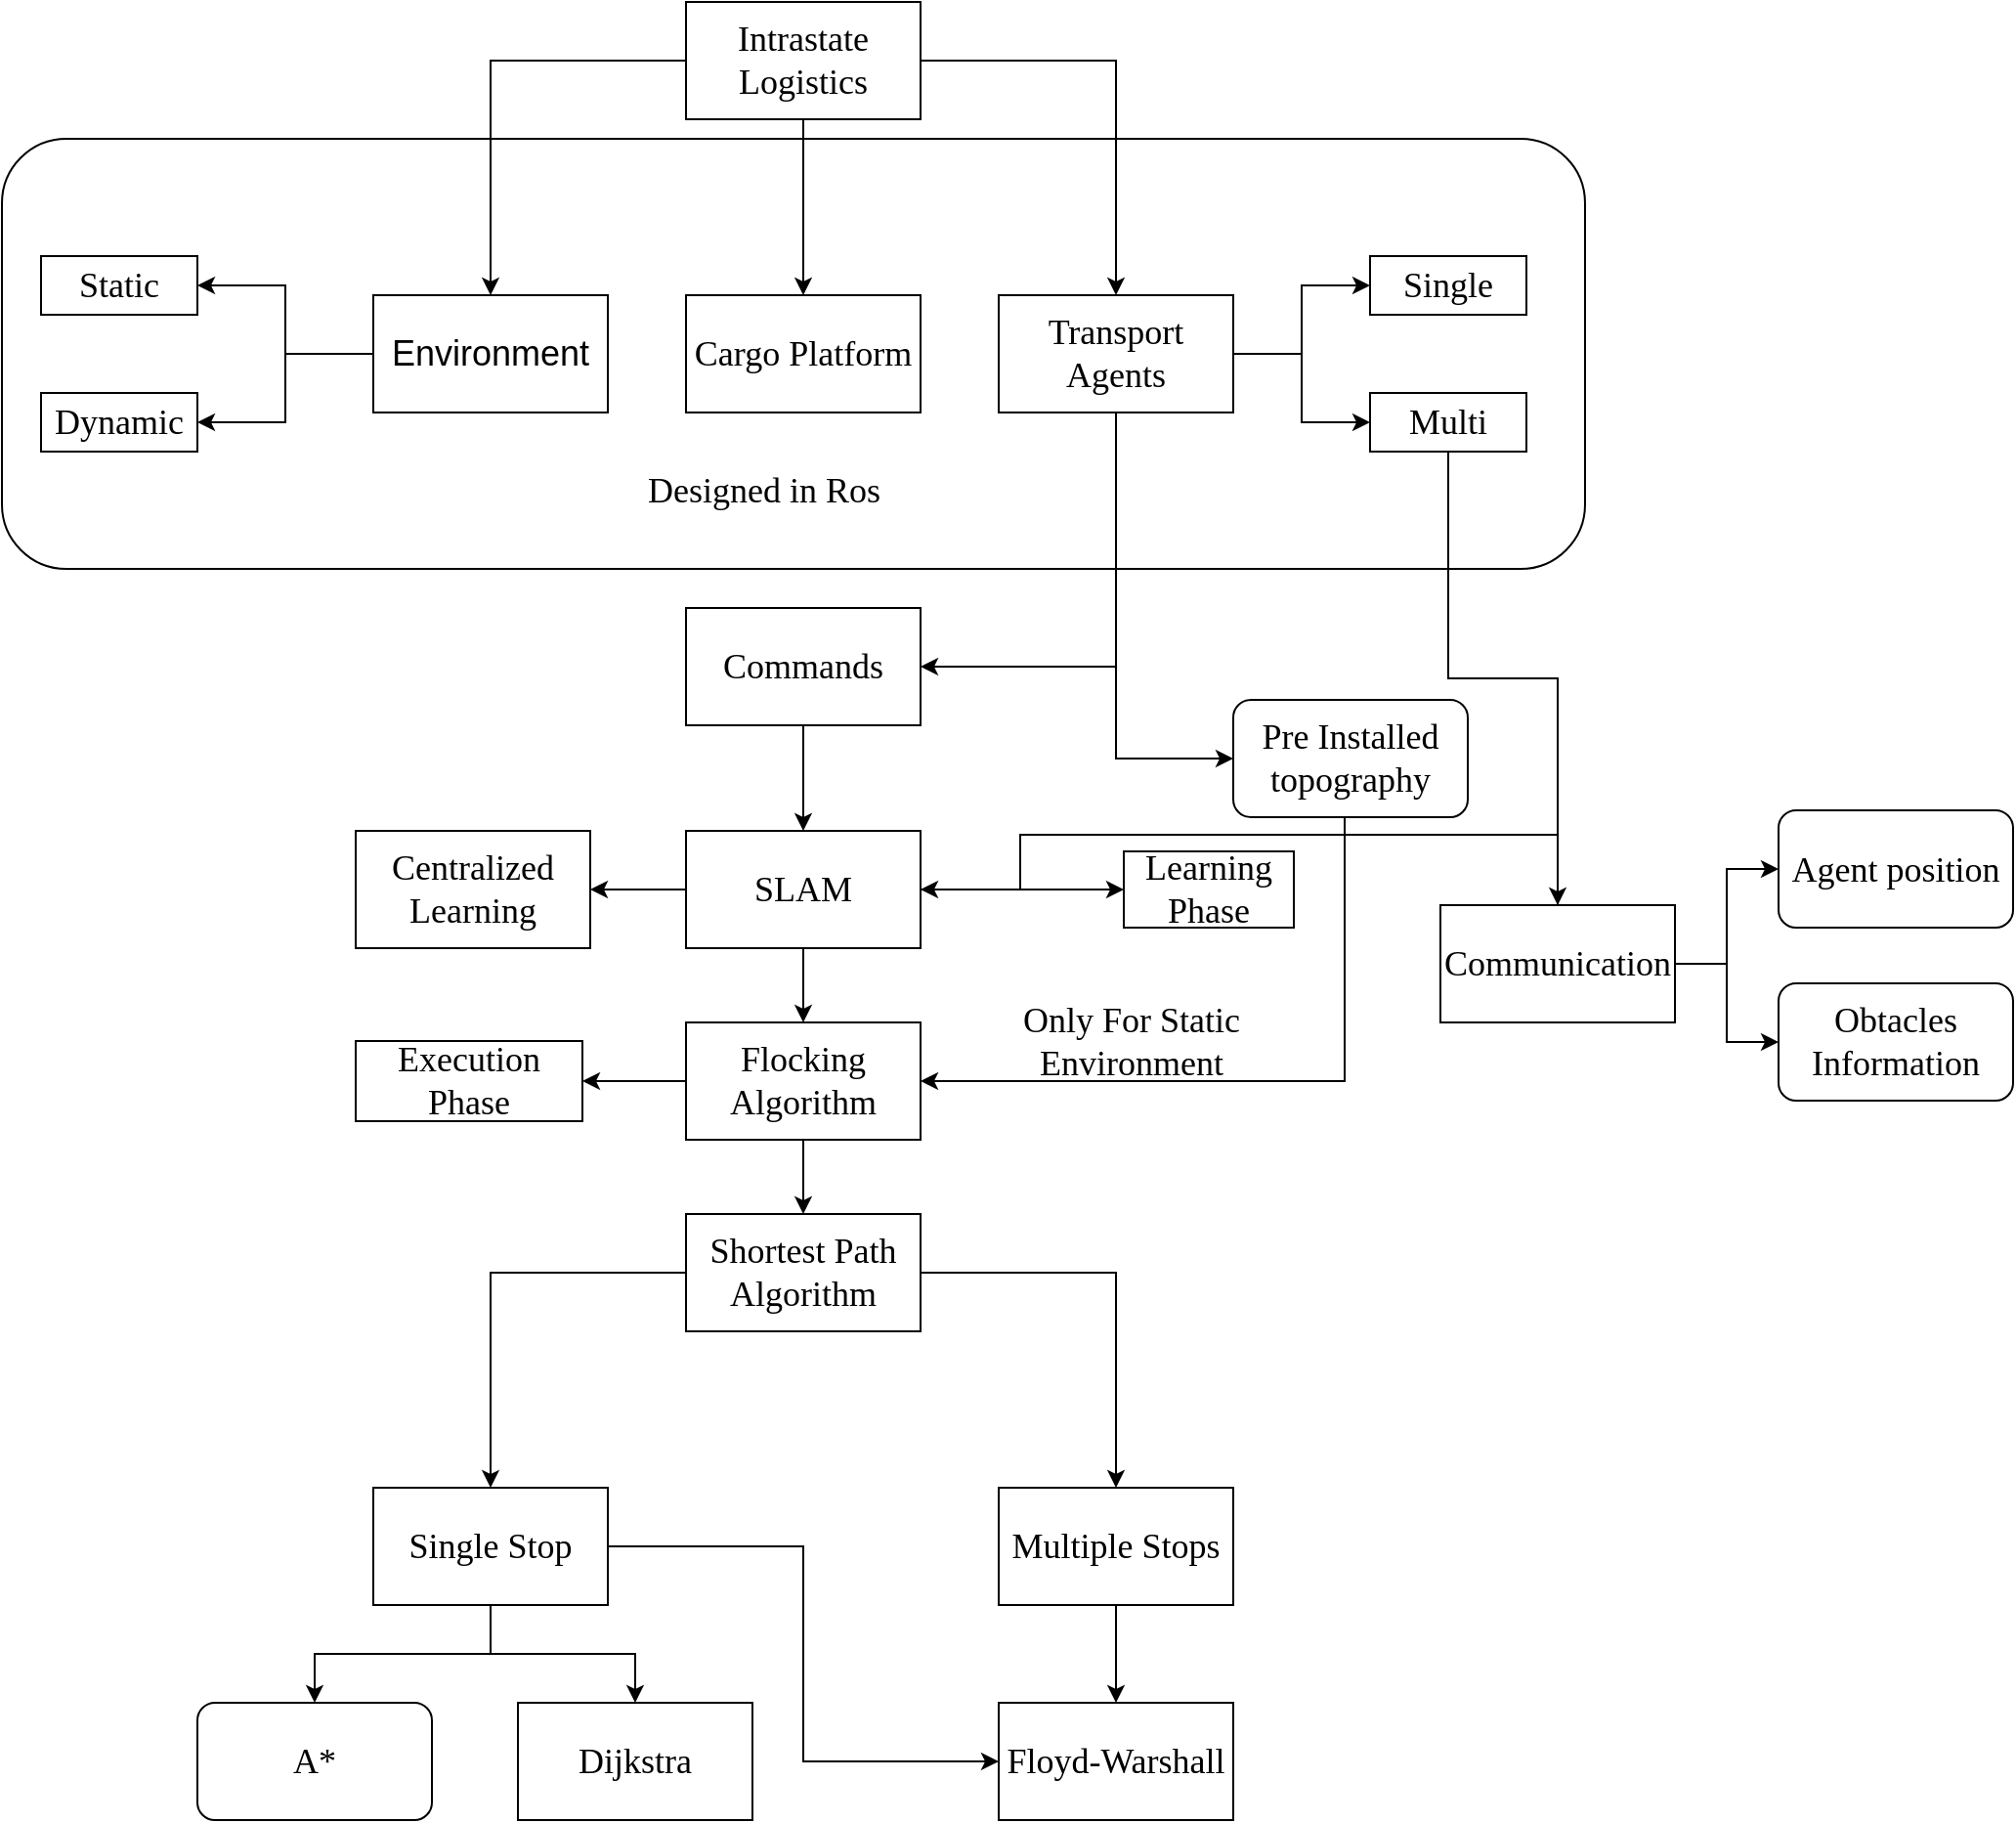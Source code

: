 <mxfile version="15.5.0" type="device"><diagram id="HvQI37Jy694c2gAN5A9h" name="Page-1"><mxGraphModel dx="1550" dy="867" grid="0" gridSize="10" guides="1" tooltips="1" connect="1" arrows="1" fold="1" page="1" pageScale="1" pageWidth="1200" pageHeight="1920" math="0" shadow="0"><root><mxCell id="0"/><mxCell id="1" parent="0"/><mxCell id="2fJZFQq3mR9RTpYk_AH--39" value="&amp;nbsp; &amp;nbsp; &amp;nbsp; &amp;nbsp; &amp;nbsp; &amp;nbsp; &amp;nbsp; &amp;nbsp; &amp;nbsp; &amp;nbsp; &amp;nbsp; &amp;nbsp; &amp;nbsp; &amp;nbsp; &amp;nbsp; &amp;nbsp; &amp;nbsp; &amp;nbsp; &amp;nbsp; &amp;nbsp; &amp;nbsp; &amp;nbsp; &amp;nbsp; &amp;nbsp; &amp;nbsp; &amp;nbsp; &amp;nbsp; &amp;nbsp; &amp;nbsp; &amp;nbsp; &amp;nbsp; &amp;nbsp; &amp;nbsp; &amp;nbsp; &amp;nbsp; &amp;nbsp; &amp;nbsp; &amp;nbsp; &amp;nbsp; &amp;nbsp; &amp;nbsp; &amp;nbsp; &amp;nbsp; &amp;nbsp; &amp;nbsp; &amp;nbsp; &amp;nbsp; &amp;nbsp; &amp;nbsp; &amp;nbsp; &amp;nbsp; &amp;nbsp; &amp;nbsp; &amp;nbsp; &amp;nbsp; &amp;nbsp; &amp;nbsp; &amp;nbsp; &amp;nbsp; &amp;nbsp; &amp;nbsp; &amp;nbsp; &amp;nbsp; &amp;nbsp; &amp;nbsp; &amp;nbsp; &amp;nbsp; &amp;nbsp; &amp;nbsp; &amp;nbsp; &amp;nbsp; &amp;nbsp; &amp;nbsp; &amp;nbsp; &amp;nbsp; &amp;nbsp; &amp;nbsp; &amp;nbsp; &amp;nbsp; &amp;nbsp; &amp;nbsp; &amp;nbsp; &amp;nbsp; &amp;nbsp; &amp;nbsp; &amp;nbsp; &amp;nbsp; &amp;nbsp; &amp;nbsp; &amp;nbsp; &amp;nbsp; &amp;nbsp; &amp;nbsp; &amp;nbsp; &amp;nbsp; &amp;nbsp; &amp;nbsp; &amp;nbsp; &amp;nbsp; &amp;nbsp; &amp;nbsp; &amp;nbsp; &amp;nbsp; &amp;nbsp; &amp;nbsp; &amp;nbsp; &amp;nbsp; &amp;nbsp; &amp;nbsp; &amp;nbsp; &amp;nbsp; &amp;nbsp; &amp;nbsp; &amp;nbsp; &amp;nbsp; &amp;nbsp;" style="rounded=1;whiteSpace=wrap;html=1;" parent="1" vertex="1"><mxGeometry x="90" y="140" width="810" height="220" as="geometry"/></mxCell><mxCell id="2fJZFQq3mR9RTpYk_AH--1" value="&lt;font face=&quot;Times New Roman&quot; style=&quot;font-size: 18px&quot;&gt;Dijkstra&lt;/font&gt;" style="rounded=0;whiteSpace=wrap;html=1;" parent="1" vertex="1"><mxGeometry x="354" y="940" width="120" height="60" as="geometry"/></mxCell><mxCell id="2fJZFQq3mR9RTpYk_AH--12" style="edgeStyle=orthogonalEdgeStyle;rounded=0;orthogonalLoop=1;jettySize=auto;html=1;entryX=0.5;entryY=0;entryDx=0;entryDy=0;" parent="1" source="2fJZFQq3mR9RTpYk_AH--3" target="2fJZFQq3mR9RTpYk_AH--1" edge="1"><mxGeometry relative="1" as="geometry"/></mxCell><mxCell id="2fJZFQq3mR9RTpYk_AH--62" style="edgeStyle=orthogonalEdgeStyle;rounded=0;orthogonalLoop=1;jettySize=auto;html=1;entryX=0;entryY=0.5;entryDx=0;entryDy=0;" parent="1" source="2fJZFQq3mR9RTpYk_AH--3" target="2fJZFQq3mR9RTpYk_AH--16" edge="1"><mxGeometry relative="1" as="geometry"/></mxCell><mxCell id="_RpDntStMlYervN7Uspz-3" style="edgeStyle=orthogonalEdgeStyle;rounded=0;orthogonalLoop=1;jettySize=auto;html=1;exitX=0.5;exitY=1;exitDx=0;exitDy=0;entryX=0.5;entryY=0;entryDx=0;entryDy=0;" edge="1" parent="1" source="2fJZFQq3mR9RTpYk_AH--3" target="_RpDntStMlYervN7Uspz-2"><mxGeometry relative="1" as="geometry"/></mxCell><mxCell id="2fJZFQq3mR9RTpYk_AH--3" value="&lt;font face=&quot;Times New Roman&quot; style=&quot;font-size: 18px&quot;&gt;Single Stop&lt;/font&gt;" style="rounded=0;whiteSpace=wrap;html=1;" parent="1" vertex="1"><mxGeometry x="280" y="830" width="120" height="60" as="geometry"/></mxCell><mxCell id="2fJZFQq3mR9RTpYk_AH--11" style="edgeStyle=orthogonalEdgeStyle;rounded=0;orthogonalLoop=1;jettySize=auto;html=1;entryX=0.5;entryY=0;entryDx=0;entryDy=0;" parent="1" source="2fJZFQq3mR9RTpYk_AH--5" target="2fJZFQq3mR9RTpYk_AH--3" edge="1"><mxGeometry relative="1" as="geometry"/></mxCell><mxCell id="2fJZFQq3mR9RTpYk_AH--17" style="edgeStyle=orthogonalEdgeStyle;rounded=0;orthogonalLoop=1;jettySize=auto;html=1;" parent="1" source="2fJZFQq3mR9RTpYk_AH--5" target="2fJZFQq3mR9RTpYk_AH--15" edge="1"><mxGeometry relative="1" as="geometry"/></mxCell><mxCell id="2fJZFQq3mR9RTpYk_AH--5" value="&lt;font face=&quot;Times New Roman&quot; style=&quot;font-size: 18px&quot;&gt;Shortest Path Algorithm&lt;/font&gt;" style="rounded=0;whiteSpace=wrap;html=1;" parent="1" vertex="1"><mxGeometry x="440" y="690" width="120" height="60" as="geometry"/></mxCell><mxCell id="2fJZFQq3mR9RTpYk_AH--45" style="edgeStyle=orthogonalEdgeStyle;rounded=0;orthogonalLoop=1;jettySize=auto;html=1;exitX=0.5;exitY=1;exitDx=0;exitDy=0;entryX=0.5;entryY=0;entryDx=0;entryDy=0;" parent="1" source="2fJZFQq3mR9RTpYk_AH--6" target="2fJZFQq3mR9RTpYk_AH--7" edge="1"><mxGeometry relative="1" as="geometry"/></mxCell><mxCell id="2fJZFQq3mR9RTpYk_AH--47" style="edgeStyle=orthogonalEdgeStyle;rounded=0;orthogonalLoop=1;jettySize=auto;html=1;entryX=0;entryY=0.5;entryDx=0;entryDy=0;" parent="1" source="2fJZFQq3mR9RTpYk_AH--6" target="2fJZFQq3mR9RTpYk_AH--48" edge="1"><mxGeometry relative="1" as="geometry"><mxPoint x="640" y="524" as="targetPoint"/></mxGeometry></mxCell><mxCell id="2fJZFQq3mR9RTpYk_AH--61" style="edgeStyle=orthogonalEdgeStyle;rounded=0;orthogonalLoop=1;jettySize=auto;html=1;exitX=0;exitY=0.5;exitDx=0;exitDy=0;entryX=1;entryY=0.5;entryDx=0;entryDy=0;" parent="1" source="2fJZFQq3mR9RTpYk_AH--6" target="2fJZFQq3mR9RTpYk_AH--60" edge="1"><mxGeometry relative="1" as="geometry"/></mxCell><mxCell id="2fJZFQq3mR9RTpYk_AH--6" value="&lt;font face=&quot;Times New Roman&quot; style=&quot;font-size: 18px&quot;&gt;SLAM&lt;/font&gt;" style="rounded=0;whiteSpace=wrap;html=1;" parent="1" vertex="1"><mxGeometry x="440" y="494" width="120" height="60" as="geometry"/></mxCell><mxCell id="2fJZFQq3mR9RTpYk_AH--46" style="edgeStyle=orthogonalEdgeStyle;rounded=0;orthogonalLoop=1;jettySize=auto;html=1;" parent="1" source="2fJZFQq3mR9RTpYk_AH--7" target="2fJZFQq3mR9RTpYk_AH--5" edge="1"><mxGeometry relative="1" as="geometry"/></mxCell><mxCell id="2fJZFQq3mR9RTpYk_AH--51" style="edgeStyle=orthogonalEdgeStyle;rounded=0;orthogonalLoop=1;jettySize=auto;html=1;exitX=0;exitY=0.5;exitDx=0;exitDy=0;" parent="1" source="2fJZFQq3mR9RTpYk_AH--7" target="2fJZFQq3mR9RTpYk_AH--49" edge="1"><mxGeometry relative="1" as="geometry"/></mxCell><mxCell id="2fJZFQq3mR9RTpYk_AH--7" value="&lt;font face=&quot;Times New Roman&quot; style=&quot;font-size: 18px&quot;&gt;Flocking Algorithm&lt;/font&gt;" style="rounded=0;whiteSpace=wrap;html=1;" parent="1" vertex="1"><mxGeometry x="440" y="592" width="120" height="60" as="geometry"/></mxCell><mxCell id="2fJZFQq3mR9RTpYk_AH--42" style="edgeStyle=orthogonalEdgeStyle;rounded=0;orthogonalLoop=1;jettySize=auto;html=1;entryX=0.5;entryY=0;entryDx=0;entryDy=0;" parent="1" source="2fJZFQq3mR9RTpYk_AH--8" target="2fJZFQq3mR9RTpYk_AH--6" edge="1"><mxGeometry relative="1" as="geometry"/></mxCell><mxCell id="2fJZFQq3mR9RTpYk_AH--8" value="&lt;font face=&quot;Times New Roman&quot; style=&quot;font-size: 18px&quot;&gt;Commands&lt;/font&gt;" style="rounded=0;whiteSpace=wrap;html=1;" parent="1" vertex="1"><mxGeometry x="440" y="380" width="120" height="60" as="geometry"/></mxCell><mxCell id="2fJZFQq3mR9RTpYk_AH--18" style="edgeStyle=orthogonalEdgeStyle;rounded=0;orthogonalLoop=1;jettySize=auto;html=1;" parent="1" source="2fJZFQq3mR9RTpYk_AH--15" target="2fJZFQq3mR9RTpYk_AH--16" edge="1"><mxGeometry relative="1" as="geometry"/></mxCell><mxCell id="2fJZFQq3mR9RTpYk_AH--15" value="&lt;span&gt;&lt;font face=&quot;Times New Roman&quot; style=&quot;font-size: 18px&quot;&gt;Multiple Stops&lt;/font&gt;&lt;/span&gt;" style="rounded=0;whiteSpace=wrap;html=1;" parent="1" vertex="1"><mxGeometry x="600" y="830" width="120" height="60" as="geometry"/></mxCell><mxCell id="2fJZFQq3mR9RTpYk_AH--16" value="&lt;span&gt;&lt;font face=&quot;Times New Roman&quot; style=&quot;font-size: 18px&quot;&gt;Floyd-Warshall&lt;/font&gt;&lt;/span&gt;" style="rounded=0;whiteSpace=wrap;html=1;" parent="1" vertex="1"><mxGeometry x="600" y="940" width="120" height="60" as="geometry"/></mxCell><mxCell id="2fJZFQq3mR9RTpYk_AH--22" value="&lt;font face=&quot;Times New Roman&quot; style=&quot;font-size: 18px&quot;&gt;Cargo Platform&lt;/font&gt;" style="rounded=0;whiteSpace=wrap;html=1;" parent="1" vertex="1"><mxGeometry x="440" y="220" width="120" height="60" as="geometry"/></mxCell><mxCell id="2fJZFQq3mR9RTpYk_AH--33" style="edgeStyle=orthogonalEdgeStyle;rounded=0;orthogonalLoop=1;jettySize=auto;html=1;entryX=1;entryY=0.5;entryDx=0;entryDy=0;exitX=0.5;exitY=1;exitDx=0;exitDy=0;" parent="1" source="2fJZFQq3mR9RTpYk_AH--23" target="2fJZFQq3mR9RTpYk_AH--8" edge="1"><mxGeometry relative="1" as="geometry"/></mxCell><mxCell id="2fJZFQq3mR9RTpYk_AH--37" style="edgeStyle=orthogonalEdgeStyle;rounded=0;orthogonalLoop=1;jettySize=auto;html=1;exitX=1;exitY=0.5;exitDx=0;exitDy=0;entryX=0;entryY=0.5;entryDx=0;entryDy=0;" parent="1" source="2fJZFQq3mR9RTpYk_AH--23" target="2fJZFQq3mR9RTpYk_AH--25" edge="1"><mxGeometry relative="1" as="geometry"/></mxCell><mxCell id="2fJZFQq3mR9RTpYk_AH--38" style="edgeStyle=orthogonalEdgeStyle;rounded=0;orthogonalLoop=1;jettySize=auto;html=1;exitX=1;exitY=0.5;exitDx=0;exitDy=0;" parent="1" source="2fJZFQq3mR9RTpYk_AH--23" target="2fJZFQq3mR9RTpYk_AH--26" edge="1"><mxGeometry relative="1" as="geometry"/></mxCell><mxCell id="2fJZFQq3mR9RTpYk_AH--57" style="edgeStyle=orthogonalEdgeStyle;rounded=0;orthogonalLoop=1;jettySize=auto;html=1;entryX=0;entryY=0.5;entryDx=0;entryDy=0;" parent="1" source="2fJZFQq3mR9RTpYk_AH--23" target="2fJZFQq3mR9RTpYk_AH--52" edge="1"><mxGeometry relative="1" as="geometry"><Array as="points"><mxPoint x="660" y="457"/></Array></mxGeometry></mxCell><mxCell id="2fJZFQq3mR9RTpYk_AH--23" value="&lt;font face=&quot;Times New Roman&quot; style=&quot;font-size: 18px&quot;&gt;Transport Agents&lt;/font&gt;" style="rounded=0;whiteSpace=wrap;html=1;" parent="1" vertex="1"><mxGeometry x="600" y="220" width="120" height="60" as="geometry"/></mxCell><mxCell id="2fJZFQq3mR9RTpYk_AH--34" style="edgeStyle=orthogonalEdgeStyle;rounded=0;orthogonalLoop=1;jettySize=auto;html=1;exitX=0;exitY=0.5;exitDx=0;exitDy=0;entryX=1;entryY=0.5;entryDx=0;entryDy=0;" parent="1" source="2fJZFQq3mR9RTpYk_AH--24" target="2fJZFQq3mR9RTpYk_AH--27" edge="1"><mxGeometry relative="1" as="geometry"/></mxCell><mxCell id="2fJZFQq3mR9RTpYk_AH--36" style="edgeStyle=orthogonalEdgeStyle;rounded=0;orthogonalLoop=1;jettySize=auto;html=1;exitX=0;exitY=0.5;exitDx=0;exitDy=0;entryX=1;entryY=0.5;entryDx=0;entryDy=0;" parent="1" source="2fJZFQq3mR9RTpYk_AH--24" target="2fJZFQq3mR9RTpYk_AH--28" edge="1"><mxGeometry relative="1" as="geometry"/></mxCell><mxCell id="2fJZFQq3mR9RTpYk_AH--24" value="&lt;font style=&quot;font-size: 18px&quot;&gt;Environment&lt;/font&gt;" style="rounded=0;whiteSpace=wrap;html=1;" parent="1" vertex="1"><mxGeometry x="280" y="220" width="120" height="60" as="geometry"/></mxCell><mxCell id="2fJZFQq3mR9RTpYk_AH--25" value="&lt;font face=&quot;Times New Roman&quot; style=&quot;font-size: 18px&quot;&gt;Single&lt;/font&gt;" style="rounded=0;whiteSpace=wrap;html=1;" parent="1" vertex="1"><mxGeometry x="790" y="200" width="80" height="30" as="geometry"/></mxCell><mxCell id="_RpDntStMlYervN7Uspz-8" style="edgeStyle=orthogonalEdgeStyle;rounded=0;orthogonalLoop=1;jettySize=auto;html=1;entryX=0.5;entryY=0;entryDx=0;entryDy=0;fontFamily=Times New Roman;fontSize=18;" edge="1" parent="1" source="2fJZFQq3mR9RTpYk_AH--26" target="_RpDntStMlYervN7Uspz-6"><mxGeometry relative="1" as="geometry"/></mxCell><mxCell id="2fJZFQq3mR9RTpYk_AH--26" value="&lt;font face=&quot;Times New Roman&quot; style=&quot;font-size: 18px&quot;&gt;Multi&lt;/font&gt;" style="rounded=0;whiteSpace=wrap;html=1;" parent="1" vertex="1"><mxGeometry x="790" y="270" width="80" height="30" as="geometry"/></mxCell><mxCell id="2fJZFQq3mR9RTpYk_AH--27" value="&lt;font face=&quot;Times New Roman&quot; style=&quot;font-size: 18px&quot;&gt;Static&lt;/font&gt;" style="rounded=0;whiteSpace=wrap;html=1;" parent="1" vertex="1"><mxGeometry x="110" y="200" width="80" height="30" as="geometry"/></mxCell><mxCell id="2fJZFQq3mR9RTpYk_AH--28" value="&lt;font face=&quot;Times New Roman&quot; style=&quot;font-size: 18px&quot;&gt;Dynamic&lt;/font&gt;" style="rounded=0;whiteSpace=wrap;html=1;" parent="1" vertex="1"><mxGeometry x="110" y="270" width="80" height="30" as="geometry"/></mxCell><mxCell id="2fJZFQq3mR9RTpYk_AH--30" style="edgeStyle=orthogonalEdgeStyle;rounded=0;orthogonalLoop=1;jettySize=auto;html=1;" parent="1" source="2fJZFQq3mR9RTpYk_AH--29" target="2fJZFQq3mR9RTpYk_AH--22" edge="1"><mxGeometry relative="1" as="geometry"/></mxCell><mxCell id="2fJZFQq3mR9RTpYk_AH--31" style="edgeStyle=orthogonalEdgeStyle;rounded=0;orthogonalLoop=1;jettySize=auto;html=1;exitX=0;exitY=0.5;exitDx=0;exitDy=0;" parent="1" source="2fJZFQq3mR9RTpYk_AH--29" target="2fJZFQq3mR9RTpYk_AH--24" edge="1"><mxGeometry relative="1" as="geometry"/></mxCell><mxCell id="2fJZFQq3mR9RTpYk_AH--32" style="edgeStyle=orthogonalEdgeStyle;rounded=0;orthogonalLoop=1;jettySize=auto;html=1;exitX=1;exitY=0.5;exitDx=0;exitDy=0;" parent="1" source="2fJZFQq3mR9RTpYk_AH--29" target="2fJZFQq3mR9RTpYk_AH--23" edge="1"><mxGeometry relative="1" as="geometry"/></mxCell><mxCell id="2fJZFQq3mR9RTpYk_AH--29" value="&lt;font face=&quot;Times New Roman&quot; style=&quot;font-size: 18px&quot;&gt;Intrastate Logistics&lt;/font&gt;" style="rounded=0;whiteSpace=wrap;html=1;" parent="1" vertex="1"><mxGeometry x="440" y="70" width="120" height="60" as="geometry"/></mxCell><mxCell id="2fJZFQq3mR9RTpYk_AH--40" value="&lt;font face=&quot;Times New Roman&quot; style=&quot;font-size: 18px&quot;&gt;Designed in Ros&lt;/font&gt;" style="text;html=1;strokeColor=none;fillColor=none;align=center;verticalAlign=middle;whiteSpace=wrap;rounded=0;" parent="1" vertex="1"><mxGeometry x="310" y="310" width="340" height="20" as="geometry"/></mxCell><mxCell id="2fJZFQq3mR9RTpYk_AH--48" value="&lt;font face=&quot;Times New Roman&quot; style=&quot;font-size: 18px&quot;&gt;Learning Phase&lt;/font&gt;" style="rounded=0;whiteSpace=wrap;html=1;" parent="1" vertex="1"><mxGeometry x="664" y="504.5" width="87" height="39" as="geometry"/></mxCell><mxCell id="2fJZFQq3mR9RTpYk_AH--49" value="&lt;font face=&quot;Times New Roman&quot; style=&quot;font-size: 18px&quot;&gt;Execution Phase&lt;/font&gt;" style="rounded=0;whiteSpace=wrap;html=1;" parent="1" vertex="1"><mxGeometry x="271" y="601.5" width="116" height="41" as="geometry"/></mxCell><mxCell id="2fJZFQq3mR9RTpYk_AH--58" style="edgeStyle=orthogonalEdgeStyle;rounded=0;orthogonalLoop=1;jettySize=auto;html=1;entryX=1;entryY=0.5;entryDx=0;entryDy=0;" parent="1" source="2fJZFQq3mR9RTpYk_AH--52" target="2fJZFQq3mR9RTpYk_AH--7" edge="1"><mxGeometry relative="1" as="geometry"><Array as="points"><mxPoint x="777" y="622"/></Array></mxGeometry></mxCell><mxCell id="2fJZFQq3mR9RTpYk_AH--52" value="&lt;font face=&quot;Times New Roman&quot; style=&quot;font-size: 18px&quot;&gt;Pre Installed topography&lt;/font&gt;" style="rounded=1;whiteSpace=wrap;html=1;" parent="1" vertex="1"><mxGeometry x="720" y="427" width="120" height="60" as="geometry"/></mxCell><mxCell id="2fJZFQq3mR9RTpYk_AH--59" value="&lt;font face=&quot;Times New Roman&quot; style=&quot;font-size: 18px&quot;&gt;Only For Static Environment&lt;/font&gt;" style="text;html=1;strokeColor=none;fillColor=none;align=center;verticalAlign=middle;whiteSpace=wrap;rounded=0;" parent="1" vertex="1"><mxGeometry x="590" y="592" width="156" height="20" as="geometry"/></mxCell><mxCell id="2fJZFQq3mR9RTpYk_AH--60" value="&lt;font face=&quot;Times New Roman&quot; style=&quot;font-size: 18px&quot;&gt;Centralized Learning&lt;/font&gt;" style="rounded=0;whiteSpace=wrap;html=1;" parent="1" vertex="1"><mxGeometry x="271" y="494" width="120" height="60" as="geometry"/></mxCell><mxCell id="_RpDntStMlYervN7Uspz-2" value="&lt;font face=&quot;Times New Roman&quot; style=&quot;font-size: 18px&quot;&gt;A*&lt;/font&gt;" style="rounded=1;whiteSpace=wrap;html=1;" vertex="1" parent="1"><mxGeometry x="190" y="940" width="120" height="60" as="geometry"/></mxCell><mxCell id="_RpDntStMlYervN7Uspz-7" style="edgeStyle=orthogonalEdgeStyle;rounded=0;orthogonalLoop=1;jettySize=auto;html=1;fontFamily=Times New Roman;fontSize=18;entryX=1;entryY=0.5;entryDx=0;entryDy=0;" edge="1" parent="1" source="_RpDntStMlYervN7Uspz-6" target="2fJZFQq3mR9RTpYk_AH--6"><mxGeometry relative="1" as="geometry"><mxPoint x="640" y="496" as="targetPoint"/><Array as="points"><mxPoint x="611" y="496"/><mxPoint x="611" y="524"/></Array></mxGeometry></mxCell><mxCell id="_RpDntStMlYervN7Uspz-12" style="edgeStyle=orthogonalEdgeStyle;rounded=0;orthogonalLoop=1;jettySize=auto;html=1;exitX=1;exitY=0.5;exitDx=0;exitDy=0;entryX=0;entryY=0.5;entryDx=0;entryDy=0;fontFamily=Times New Roman;fontSize=18;" edge="1" parent="1" source="_RpDntStMlYervN7Uspz-6" target="_RpDntStMlYervN7Uspz-9"><mxGeometry relative="1" as="geometry"/></mxCell><mxCell id="_RpDntStMlYervN7Uspz-13" style="edgeStyle=orthogonalEdgeStyle;rounded=0;orthogonalLoop=1;jettySize=auto;html=1;exitX=1;exitY=0.5;exitDx=0;exitDy=0;entryX=0;entryY=0.5;entryDx=0;entryDy=0;fontFamily=Times New Roman;fontSize=18;" edge="1" parent="1" source="_RpDntStMlYervN7Uspz-6" target="_RpDntStMlYervN7Uspz-10"><mxGeometry relative="1" as="geometry"/></mxCell><mxCell id="_RpDntStMlYervN7Uspz-6" value="Communication" style="rounded=0;whiteSpace=wrap;html=1;fontFamily=Times New Roman;fontSize=18;" vertex="1" parent="1"><mxGeometry x="826" y="532" width="120" height="60" as="geometry"/></mxCell><mxCell id="_RpDntStMlYervN7Uspz-9" value="Agent position" style="rounded=1;whiteSpace=wrap;html=1;fontFamily=Times New Roman;fontSize=18;" vertex="1" parent="1"><mxGeometry x="999" y="483.5" width="120" height="60" as="geometry"/></mxCell><mxCell id="_RpDntStMlYervN7Uspz-10" value="Obtacles Information" style="rounded=1;whiteSpace=wrap;html=1;fontFamily=Times New Roman;fontSize=18;" vertex="1" parent="1"><mxGeometry x="999" y="572" width="120" height="60" as="geometry"/></mxCell></root></mxGraphModel></diagram></mxfile>